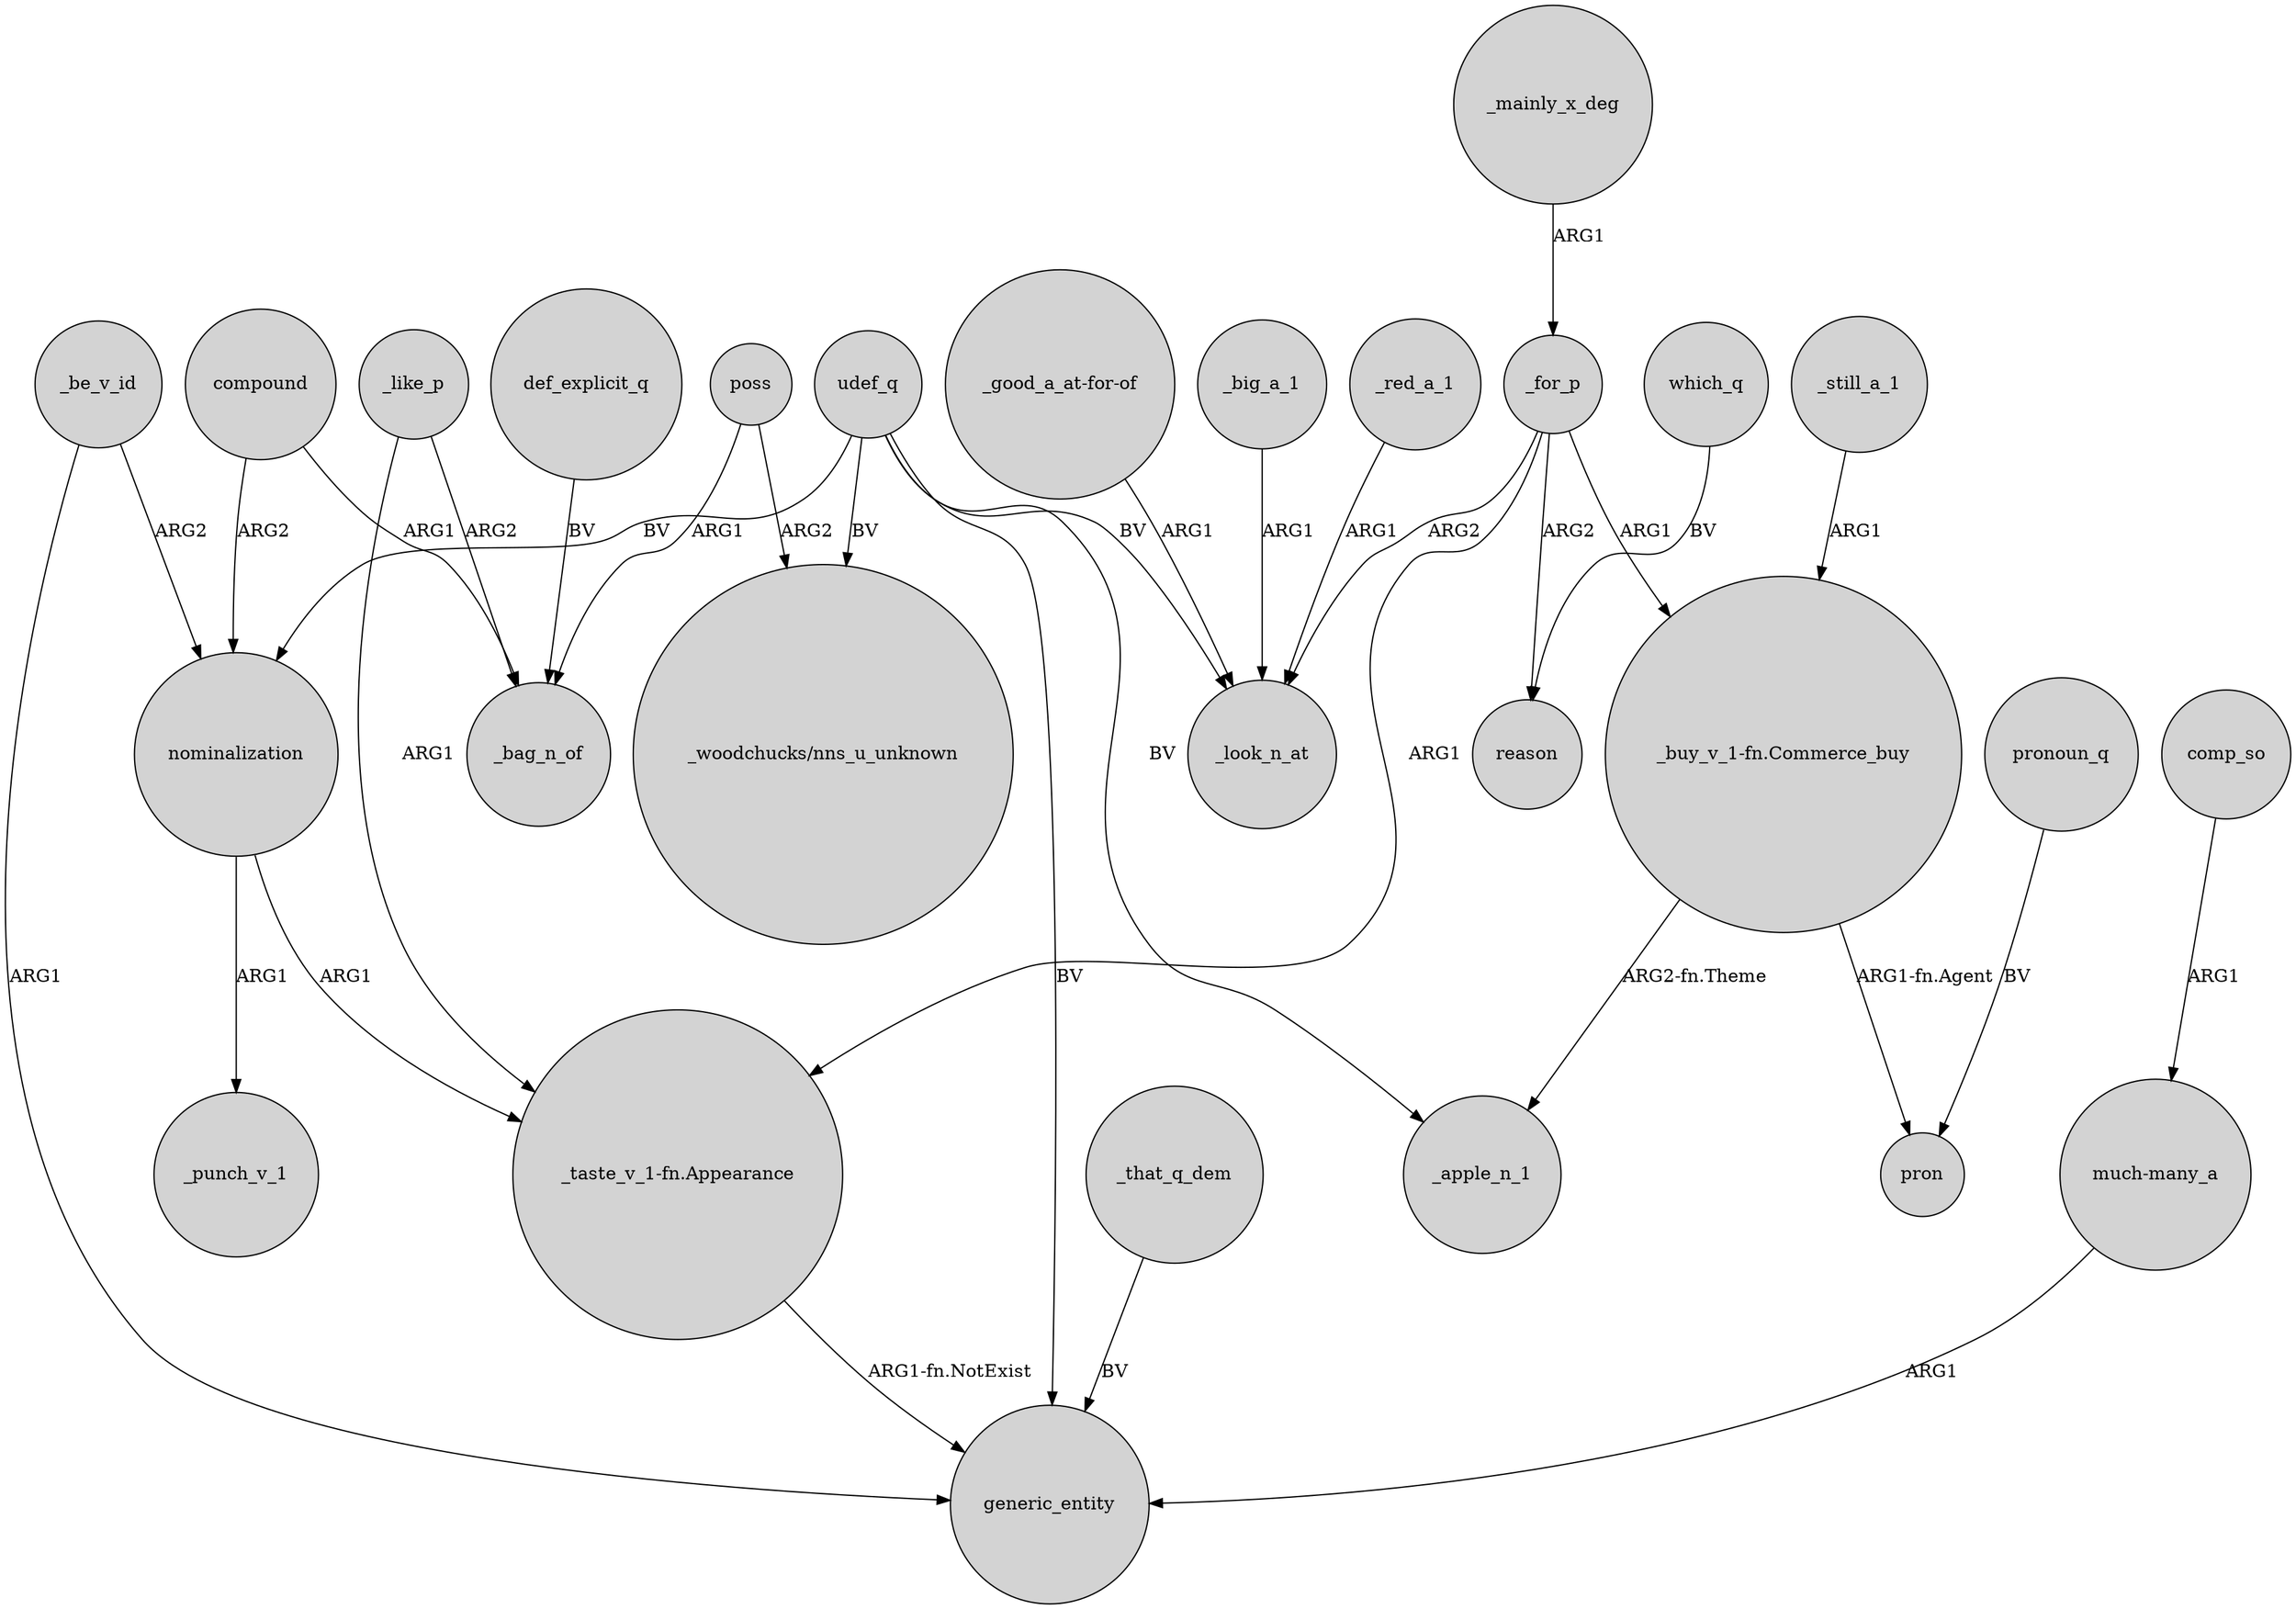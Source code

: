 digraph {
	node [shape=circle style=filled]
	_for_p -> _look_n_at [label=ARG2]
	udef_q -> generic_entity [label=BV]
	def_explicit_q -> _bag_n_of [label=BV]
	_that_q_dem -> generic_entity [label=BV]
	_for_p -> "_taste_v_1-fn.Appearance" [label=ARG1]
	"much-many_a" -> generic_entity [label=ARG1]
	"_buy_v_1-fn.Commerce_buy" -> pron [label="ARG1-fn.Agent"]
	_still_a_1 -> "_buy_v_1-fn.Commerce_buy" [label=ARG1]
	_for_p -> reason [label=ARG2]
	"_buy_v_1-fn.Commerce_buy" -> _apple_n_1 [label="ARG2-fn.Theme"]
	poss -> _bag_n_of [label=ARG1]
	udef_q -> _look_n_at [label=BV]
	_be_v_id -> generic_entity [label=ARG1]
	compound -> nominalization [label=ARG2]
	_like_p -> _bag_n_of [label=ARG2]
	_like_p -> "_taste_v_1-fn.Appearance" [label=ARG1]
	poss -> "_woodchucks/nns_u_unknown" [label=ARG2]
	which_q -> reason [label=BV]
	pronoun_q -> pron [label=BV]
	nominalization -> _punch_v_1 [label=ARG1]
	_red_a_1 -> _look_n_at [label=ARG1]
	udef_q -> "_woodchucks/nns_u_unknown" [label=BV]
	_mainly_x_deg -> _for_p [label=ARG1]
	"_good_a_at-for-of" -> _look_n_at [label=ARG1]
	"_taste_v_1-fn.Appearance" -> generic_entity [label="ARG1-fn.NotExist"]
	_be_v_id -> nominalization [label=ARG2]
	_for_p -> "_buy_v_1-fn.Commerce_buy" [label=ARG1]
	udef_q -> _apple_n_1 [label=BV]
	udef_q -> nominalization [label=BV]
	compound -> _bag_n_of [label=ARG1]
	nominalization -> "_taste_v_1-fn.Appearance" [label=ARG1]
	comp_so -> "much-many_a" [label=ARG1]
	_big_a_1 -> _look_n_at [label=ARG1]
}
